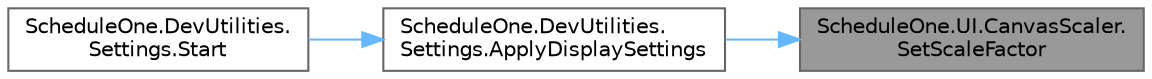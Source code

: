 digraph "ScheduleOne.UI.CanvasScaler.SetScaleFactor"
{
 // LATEX_PDF_SIZE
  bgcolor="transparent";
  edge [fontname=Helvetica,fontsize=10,labelfontname=Helvetica,labelfontsize=10];
  node [fontname=Helvetica,fontsize=10,shape=box,height=0.2,width=0.4];
  rankdir="RL";
  Node1 [id="Node000001",label="ScheduleOne.UI.CanvasScaler.\lSetScaleFactor",height=0.2,width=0.4,color="gray40", fillcolor="grey60", style="filled", fontcolor="black",tooltip=" "];
  Node1 -> Node2 [id="edge1_Node000001_Node000002",dir="back",color="steelblue1",style="solid",tooltip=" "];
  Node2 [id="Node000002",label="ScheduleOne.DevUtilities.\lSettings.ApplyDisplaySettings",height=0.2,width=0.4,color="grey40", fillcolor="white", style="filled",URL="$class_schedule_one_1_1_dev_utilities_1_1_settings.html#a3c0e722a512c1cba423365b4fc1b04fb",tooltip=" "];
  Node2 -> Node3 [id="edge2_Node000002_Node000003",dir="back",color="steelblue1",style="solid",tooltip=" "];
  Node3 [id="Node000003",label="ScheduleOne.DevUtilities.\lSettings.Start",height=0.2,width=0.4,color="grey40", fillcolor="white", style="filled",URL="$class_schedule_one_1_1_dev_utilities_1_1_settings.html#a31bdec2157d1d41c87bb2fe8cf01ff41",tooltip=" "];
}
